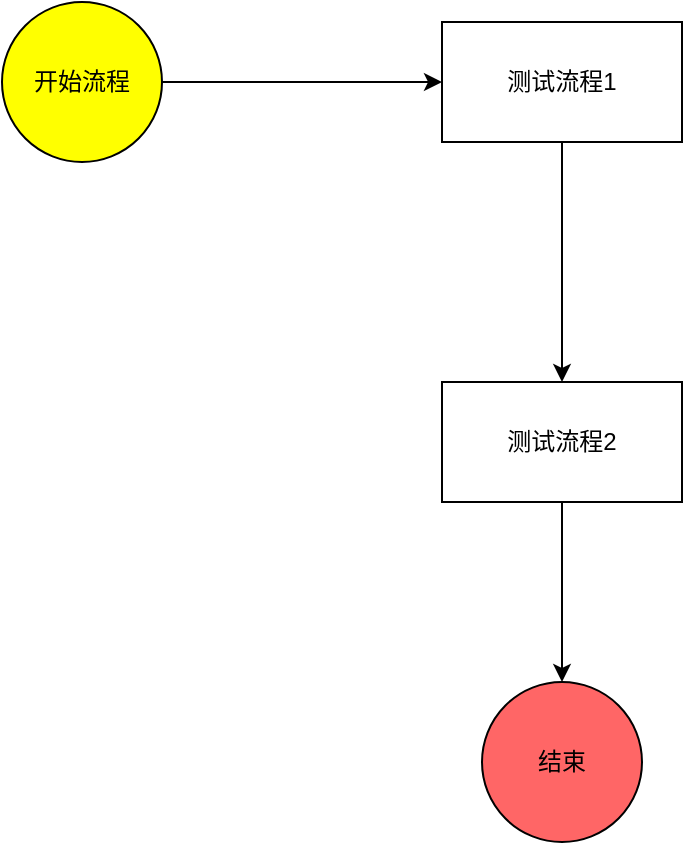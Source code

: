 <mxfile version="10.7.5" type="github"><diagram id="d7qbndz3O0XGVYrir5rn" name="第 1 页"><mxGraphModel dx="1236" dy="541" grid="1" gridSize="10" guides="1" tooltips="1" connect="1" arrows="1" fold="1" page="1" pageScale="1" pageWidth="827" pageHeight="1169" math="0" shadow="0"><root><mxCell id="0"/><mxCell id="1" parent="0"/><mxCell id="pwjjlEvpVbJK9VlO5the-6" style="edgeStyle=orthogonalEdgeStyle;rounded=0;orthogonalLoop=1;jettySize=auto;html=1;exitX=0.5;exitY=1;exitDx=0;exitDy=0;entryX=0.5;entryY=0;entryDx=0;entryDy=0;" edge="1" parent="1" source="pwjjlEvpVbJK9VlO5the-1" target="pwjjlEvpVbJK9VlO5the-2"><mxGeometry relative="1" as="geometry"/></mxCell><mxCell id="pwjjlEvpVbJK9VlO5the-1" value="测试流程1" style="rounded=0;whiteSpace=wrap;html=1;" vertex="1" parent="1"><mxGeometry x="290" y="60" width="120" height="60" as="geometry"/></mxCell><mxCell id="pwjjlEvpVbJK9VlO5the-8" style="edgeStyle=orthogonalEdgeStyle;rounded=0;orthogonalLoop=1;jettySize=auto;html=1;exitX=0.5;exitY=1;exitDx=0;exitDy=0;entryX=0.5;entryY=0;entryDx=0;entryDy=0;" edge="1" parent="1" source="pwjjlEvpVbJK9VlO5the-2" target="pwjjlEvpVbJK9VlO5the-7"><mxGeometry relative="1" as="geometry"/></mxCell><mxCell id="pwjjlEvpVbJK9VlO5the-2" value="测试流程2" style="rounded=0;whiteSpace=wrap;html=1;" vertex="1" parent="1"><mxGeometry x="290" y="240" width="120" height="60" as="geometry"/></mxCell><mxCell id="pwjjlEvpVbJK9VlO5the-4" style="edgeStyle=orthogonalEdgeStyle;rounded=0;orthogonalLoop=1;jettySize=auto;html=1;exitX=1;exitY=0.5;exitDx=0;exitDy=0;" edge="1" parent="1" source="pwjjlEvpVbJK9VlO5the-3" target="pwjjlEvpVbJK9VlO5the-1"><mxGeometry relative="1" as="geometry"/></mxCell><mxCell id="pwjjlEvpVbJK9VlO5the-3" value="开始流程" style="ellipse;whiteSpace=wrap;html=1;aspect=fixed;fillColor=#FFFF00;" vertex="1" parent="1"><mxGeometry x="70" y="50" width="80" height="80" as="geometry"/></mxCell><mxCell id="pwjjlEvpVbJK9VlO5the-7" value="结束" style="ellipse;whiteSpace=wrap;html=1;aspect=fixed;fillColor=#FF6666;" vertex="1" parent="1"><mxGeometry x="310" y="390" width="80" height="80" as="geometry"/></mxCell></root></mxGraphModel></diagram></mxfile>